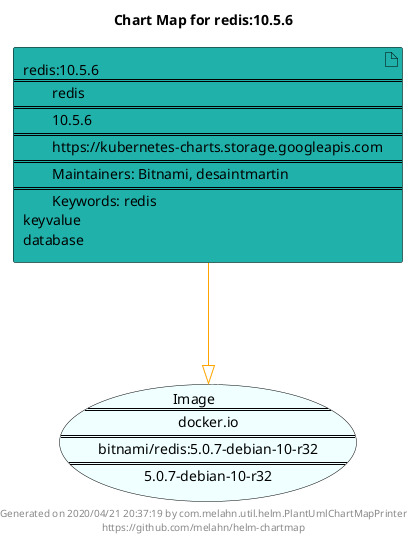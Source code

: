 @startuml
skinparam linetype ortho
skinparam backgroundColor white
skinparam usecaseBorderColor black
skinparam usecaseArrowColor LightSlateGray
skinparam artifactBorderColor black
skinparam artifactArrowColor LightSlateGray

title Chart Map for redis:10.5.6

'There is one referenced Helm Chart
artifact "redis:10.5.6\n====\n\tredis\n====\n\t10.5.6\n====\n\thttps://kubernetes-charts.storage.googleapis.com\n====\n\tMaintainers: Bitnami, desaintmartin\n====\n\tKeywords: redis\nkeyvalue\ndatabase" as redis_10_5_6 #LightSeaGreen

'There is one referenced Docker Image
usecase "Image\n====\n\tdocker.io\n====\n\tbitnami/redis:5.0.7-debian-10-r32\n====\n\t5.0.7-debian-10-r32" as docker_io_bitnami_redis_5_0_7_debian_10_r32 #Azure

'Chart Dependencies
redis_10_5_6--[#orange]-|>docker_io_bitnami_redis_5_0_7_debian_10_r32

center footer Generated on 2020/04/21 20:37:19 by com.melahn.util.helm.PlantUmlChartMapPrinter\nhttps://github.com/melahn/helm-chartmap
@enduml
